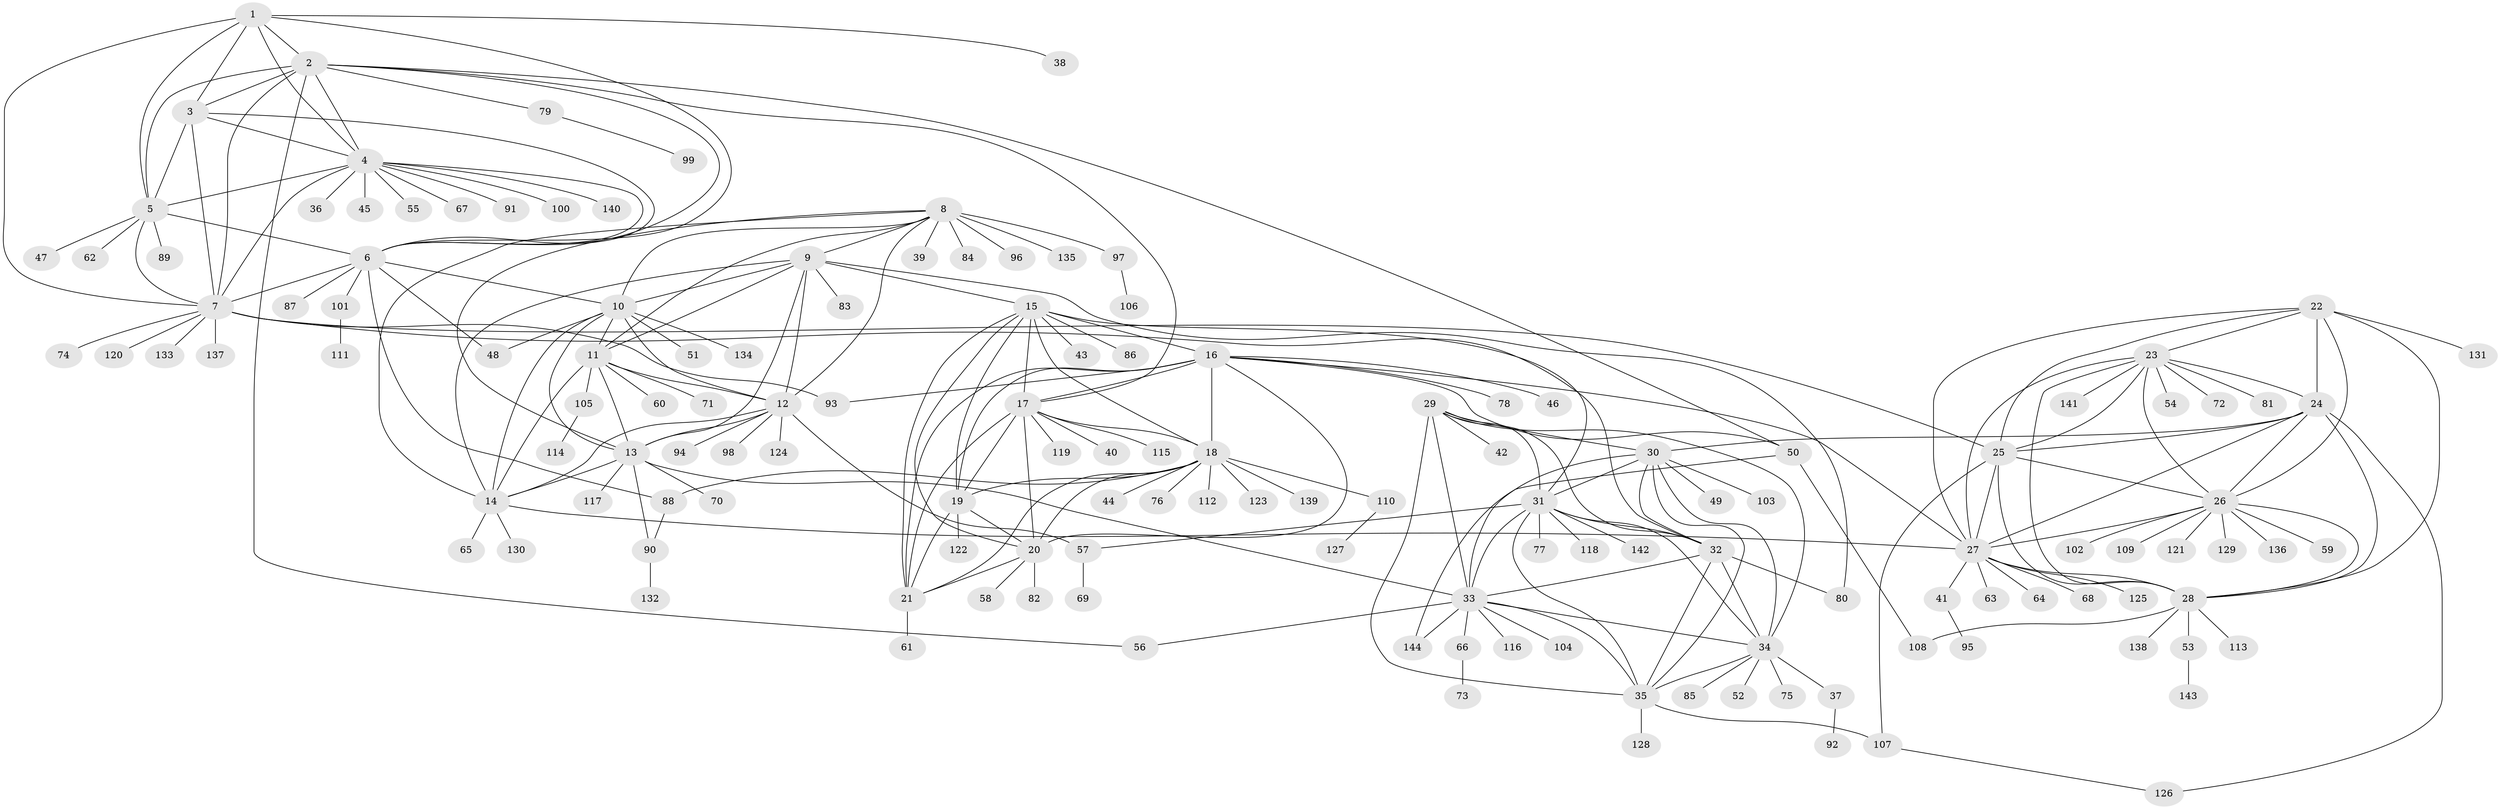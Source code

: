 // Generated by graph-tools (version 1.1) at 2025/50/03/09/25 03:50:31]
// undirected, 144 vertices, 236 edges
graph export_dot {
graph [start="1"]
  node [color=gray90,style=filled];
  1;
  2;
  3;
  4;
  5;
  6;
  7;
  8;
  9;
  10;
  11;
  12;
  13;
  14;
  15;
  16;
  17;
  18;
  19;
  20;
  21;
  22;
  23;
  24;
  25;
  26;
  27;
  28;
  29;
  30;
  31;
  32;
  33;
  34;
  35;
  36;
  37;
  38;
  39;
  40;
  41;
  42;
  43;
  44;
  45;
  46;
  47;
  48;
  49;
  50;
  51;
  52;
  53;
  54;
  55;
  56;
  57;
  58;
  59;
  60;
  61;
  62;
  63;
  64;
  65;
  66;
  67;
  68;
  69;
  70;
  71;
  72;
  73;
  74;
  75;
  76;
  77;
  78;
  79;
  80;
  81;
  82;
  83;
  84;
  85;
  86;
  87;
  88;
  89;
  90;
  91;
  92;
  93;
  94;
  95;
  96;
  97;
  98;
  99;
  100;
  101;
  102;
  103;
  104;
  105;
  106;
  107;
  108;
  109;
  110;
  111;
  112;
  113;
  114;
  115;
  116;
  117;
  118;
  119;
  120;
  121;
  122;
  123;
  124;
  125;
  126;
  127;
  128;
  129;
  130;
  131;
  132;
  133;
  134;
  135;
  136;
  137;
  138;
  139;
  140;
  141;
  142;
  143;
  144;
  1 -- 2;
  1 -- 3;
  1 -- 4;
  1 -- 5;
  1 -- 6;
  1 -- 7;
  1 -- 38;
  2 -- 3;
  2 -- 4;
  2 -- 5;
  2 -- 6;
  2 -- 7;
  2 -- 17;
  2 -- 50;
  2 -- 56;
  2 -- 79;
  3 -- 4;
  3 -- 5;
  3 -- 6;
  3 -- 7;
  4 -- 5;
  4 -- 6;
  4 -- 7;
  4 -- 36;
  4 -- 45;
  4 -- 55;
  4 -- 67;
  4 -- 91;
  4 -- 100;
  4 -- 140;
  5 -- 6;
  5 -- 7;
  5 -- 47;
  5 -- 62;
  5 -- 89;
  6 -- 7;
  6 -- 10;
  6 -- 48;
  6 -- 87;
  6 -- 88;
  6 -- 101;
  7 -- 25;
  7 -- 32;
  7 -- 74;
  7 -- 93;
  7 -- 120;
  7 -- 133;
  7 -- 137;
  8 -- 9;
  8 -- 10;
  8 -- 11;
  8 -- 12;
  8 -- 13;
  8 -- 14;
  8 -- 39;
  8 -- 84;
  8 -- 96;
  8 -- 97;
  8 -- 135;
  9 -- 10;
  9 -- 11;
  9 -- 12;
  9 -- 13;
  9 -- 14;
  9 -- 15;
  9 -- 80;
  9 -- 83;
  10 -- 11;
  10 -- 12;
  10 -- 13;
  10 -- 14;
  10 -- 48;
  10 -- 51;
  10 -- 134;
  11 -- 12;
  11 -- 13;
  11 -- 14;
  11 -- 60;
  11 -- 71;
  11 -- 105;
  12 -- 13;
  12 -- 14;
  12 -- 57;
  12 -- 94;
  12 -- 98;
  12 -- 124;
  13 -- 14;
  13 -- 33;
  13 -- 70;
  13 -- 90;
  13 -- 117;
  14 -- 27;
  14 -- 65;
  14 -- 130;
  15 -- 16;
  15 -- 17;
  15 -- 18;
  15 -- 19;
  15 -- 20;
  15 -- 21;
  15 -- 31;
  15 -- 43;
  15 -- 86;
  16 -- 17;
  16 -- 18;
  16 -- 19;
  16 -- 20;
  16 -- 21;
  16 -- 27;
  16 -- 46;
  16 -- 50;
  16 -- 78;
  16 -- 93;
  17 -- 18;
  17 -- 19;
  17 -- 20;
  17 -- 21;
  17 -- 40;
  17 -- 115;
  17 -- 119;
  18 -- 19;
  18 -- 20;
  18 -- 21;
  18 -- 44;
  18 -- 76;
  18 -- 88;
  18 -- 110;
  18 -- 112;
  18 -- 123;
  18 -- 139;
  19 -- 20;
  19 -- 21;
  19 -- 122;
  20 -- 21;
  20 -- 58;
  20 -- 82;
  21 -- 61;
  22 -- 23;
  22 -- 24;
  22 -- 25;
  22 -- 26;
  22 -- 27;
  22 -- 28;
  22 -- 131;
  23 -- 24;
  23 -- 25;
  23 -- 26;
  23 -- 27;
  23 -- 28;
  23 -- 54;
  23 -- 72;
  23 -- 81;
  23 -- 141;
  24 -- 25;
  24 -- 26;
  24 -- 27;
  24 -- 28;
  24 -- 30;
  24 -- 126;
  25 -- 26;
  25 -- 27;
  25 -- 28;
  25 -- 107;
  26 -- 27;
  26 -- 28;
  26 -- 59;
  26 -- 102;
  26 -- 109;
  26 -- 121;
  26 -- 129;
  26 -- 136;
  27 -- 28;
  27 -- 41;
  27 -- 63;
  27 -- 64;
  27 -- 68;
  27 -- 125;
  28 -- 53;
  28 -- 108;
  28 -- 113;
  28 -- 138;
  29 -- 30;
  29 -- 31;
  29 -- 32;
  29 -- 33;
  29 -- 34;
  29 -- 35;
  29 -- 42;
  30 -- 31;
  30 -- 32;
  30 -- 33;
  30 -- 34;
  30 -- 35;
  30 -- 49;
  30 -- 103;
  31 -- 32;
  31 -- 33;
  31 -- 34;
  31 -- 35;
  31 -- 57;
  31 -- 77;
  31 -- 118;
  31 -- 142;
  32 -- 33;
  32 -- 34;
  32 -- 35;
  32 -- 80;
  33 -- 34;
  33 -- 35;
  33 -- 56;
  33 -- 66;
  33 -- 104;
  33 -- 116;
  33 -- 144;
  34 -- 35;
  34 -- 37;
  34 -- 52;
  34 -- 75;
  34 -- 85;
  35 -- 107;
  35 -- 128;
  37 -- 92;
  41 -- 95;
  50 -- 108;
  50 -- 144;
  53 -- 143;
  57 -- 69;
  66 -- 73;
  79 -- 99;
  88 -- 90;
  90 -- 132;
  97 -- 106;
  101 -- 111;
  105 -- 114;
  107 -- 126;
  110 -- 127;
}

